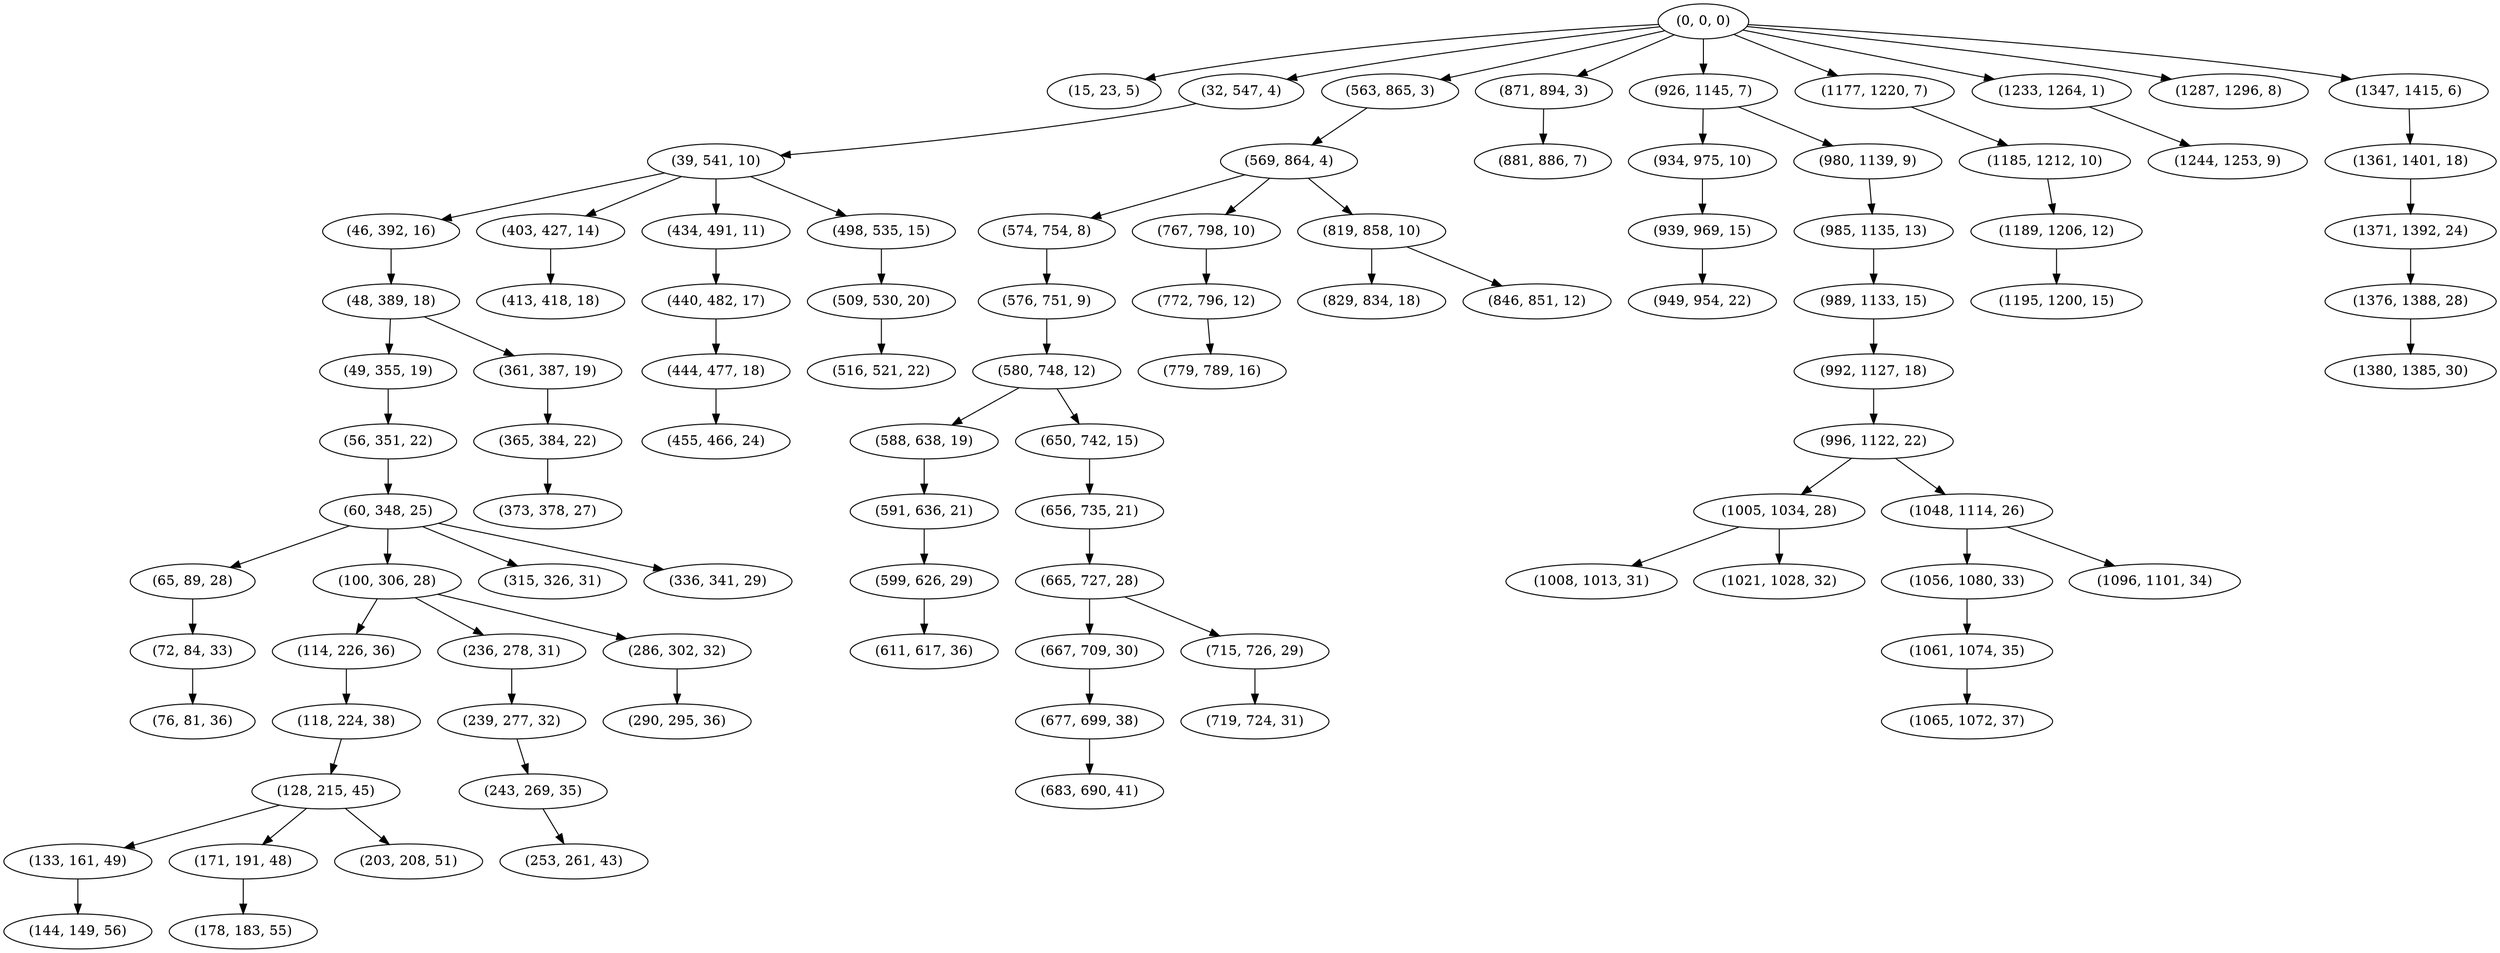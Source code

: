 digraph tree {
    "(0, 0, 0)";
    "(15, 23, 5)";
    "(32, 547, 4)";
    "(39, 541, 10)";
    "(46, 392, 16)";
    "(48, 389, 18)";
    "(49, 355, 19)";
    "(56, 351, 22)";
    "(60, 348, 25)";
    "(65, 89, 28)";
    "(72, 84, 33)";
    "(76, 81, 36)";
    "(100, 306, 28)";
    "(114, 226, 36)";
    "(118, 224, 38)";
    "(128, 215, 45)";
    "(133, 161, 49)";
    "(144, 149, 56)";
    "(171, 191, 48)";
    "(178, 183, 55)";
    "(203, 208, 51)";
    "(236, 278, 31)";
    "(239, 277, 32)";
    "(243, 269, 35)";
    "(253, 261, 43)";
    "(286, 302, 32)";
    "(290, 295, 36)";
    "(315, 326, 31)";
    "(336, 341, 29)";
    "(361, 387, 19)";
    "(365, 384, 22)";
    "(373, 378, 27)";
    "(403, 427, 14)";
    "(413, 418, 18)";
    "(434, 491, 11)";
    "(440, 482, 17)";
    "(444, 477, 18)";
    "(455, 466, 24)";
    "(498, 535, 15)";
    "(509, 530, 20)";
    "(516, 521, 22)";
    "(563, 865, 3)";
    "(569, 864, 4)";
    "(574, 754, 8)";
    "(576, 751, 9)";
    "(580, 748, 12)";
    "(588, 638, 19)";
    "(591, 636, 21)";
    "(599, 626, 29)";
    "(611, 617, 36)";
    "(650, 742, 15)";
    "(656, 735, 21)";
    "(665, 727, 28)";
    "(667, 709, 30)";
    "(677, 699, 38)";
    "(683, 690, 41)";
    "(715, 726, 29)";
    "(719, 724, 31)";
    "(767, 798, 10)";
    "(772, 796, 12)";
    "(779, 789, 16)";
    "(819, 858, 10)";
    "(829, 834, 18)";
    "(846, 851, 12)";
    "(871, 894, 3)";
    "(881, 886, 7)";
    "(926, 1145, 7)";
    "(934, 975, 10)";
    "(939, 969, 15)";
    "(949, 954, 22)";
    "(980, 1139, 9)";
    "(985, 1135, 13)";
    "(989, 1133, 15)";
    "(992, 1127, 18)";
    "(996, 1122, 22)";
    "(1005, 1034, 28)";
    "(1008, 1013, 31)";
    "(1021, 1028, 32)";
    "(1048, 1114, 26)";
    "(1056, 1080, 33)";
    "(1061, 1074, 35)";
    "(1065, 1072, 37)";
    "(1096, 1101, 34)";
    "(1177, 1220, 7)";
    "(1185, 1212, 10)";
    "(1189, 1206, 12)";
    "(1195, 1200, 15)";
    "(1233, 1264, 1)";
    "(1244, 1253, 9)";
    "(1287, 1296, 8)";
    "(1347, 1415, 6)";
    "(1361, 1401, 18)";
    "(1371, 1392, 24)";
    "(1376, 1388, 28)";
    "(1380, 1385, 30)";
    "(0, 0, 0)" -> "(15, 23, 5)";
    "(0, 0, 0)" -> "(32, 547, 4)";
    "(0, 0, 0)" -> "(563, 865, 3)";
    "(0, 0, 0)" -> "(871, 894, 3)";
    "(0, 0, 0)" -> "(926, 1145, 7)";
    "(0, 0, 0)" -> "(1177, 1220, 7)";
    "(0, 0, 0)" -> "(1233, 1264, 1)";
    "(0, 0, 0)" -> "(1287, 1296, 8)";
    "(0, 0, 0)" -> "(1347, 1415, 6)";
    "(32, 547, 4)" -> "(39, 541, 10)";
    "(39, 541, 10)" -> "(46, 392, 16)";
    "(39, 541, 10)" -> "(403, 427, 14)";
    "(39, 541, 10)" -> "(434, 491, 11)";
    "(39, 541, 10)" -> "(498, 535, 15)";
    "(46, 392, 16)" -> "(48, 389, 18)";
    "(48, 389, 18)" -> "(49, 355, 19)";
    "(48, 389, 18)" -> "(361, 387, 19)";
    "(49, 355, 19)" -> "(56, 351, 22)";
    "(56, 351, 22)" -> "(60, 348, 25)";
    "(60, 348, 25)" -> "(65, 89, 28)";
    "(60, 348, 25)" -> "(100, 306, 28)";
    "(60, 348, 25)" -> "(315, 326, 31)";
    "(60, 348, 25)" -> "(336, 341, 29)";
    "(65, 89, 28)" -> "(72, 84, 33)";
    "(72, 84, 33)" -> "(76, 81, 36)";
    "(100, 306, 28)" -> "(114, 226, 36)";
    "(100, 306, 28)" -> "(236, 278, 31)";
    "(100, 306, 28)" -> "(286, 302, 32)";
    "(114, 226, 36)" -> "(118, 224, 38)";
    "(118, 224, 38)" -> "(128, 215, 45)";
    "(128, 215, 45)" -> "(133, 161, 49)";
    "(128, 215, 45)" -> "(171, 191, 48)";
    "(128, 215, 45)" -> "(203, 208, 51)";
    "(133, 161, 49)" -> "(144, 149, 56)";
    "(171, 191, 48)" -> "(178, 183, 55)";
    "(236, 278, 31)" -> "(239, 277, 32)";
    "(239, 277, 32)" -> "(243, 269, 35)";
    "(243, 269, 35)" -> "(253, 261, 43)";
    "(286, 302, 32)" -> "(290, 295, 36)";
    "(361, 387, 19)" -> "(365, 384, 22)";
    "(365, 384, 22)" -> "(373, 378, 27)";
    "(403, 427, 14)" -> "(413, 418, 18)";
    "(434, 491, 11)" -> "(440, 482, 17)";
    "(440, 482, 17)" -> "(444, 477, 18)";
    "(444, 477, 18)" -> "(455, 466, 24)";
    "(498, 535, 15)" -> "(509, 530, 20)";
    "(509, 530, 20)" -> "(516, 521, 22)";
    "(563, 865, 3)" -> "(569, 864, 4)";
    "(569, 864, 4)" -> "(574, 754, 8)";
    "(569, 864, 4)" -> "(767, 798, 10)";
    "(569, 864, 4)" -> "(819, 858, 10)";
    "(574, 754, 8)" -> "(576, 751, 9)";
    "(576, 751, 9)" -> "(580, 748, 12)";
    "(580, 748, 12)" -> "(588, 638, 19)";
    "(580, 748, 12)" -> "(650, 742, 15)";
    "(588, 638, 19)" -> "(591, 636, 21)";
    "(591, 636, 21)" -> "(599, 626, 29)";
    "(599, 626, 29)" -> "(611, 617, 36)";
    "(650, 742, 15)" -> "(656, 735, 21)";
    "(656, 735, 21)" -> "(665, 727, 28)";
    "(665, 727, 28)" -> "(667, 709, 30)";
    "(665, 727, 28)" -> "(715, 726, 29)";
    "(667, 709, 30)" -> "(677, 699, 38)";
    "(677, 699, 38)" -> "(683, 690, 41)";
    "(715, 726, 29)" -> "(719, 724, 31)";
    "(767, 798, 10)" -> "(772, 796, 12)";
    "(772, 796, 12)" -> "(779, 789, 16)";
    "(819, 858, 10)" -> "(829, 834, 18)";
    "(819, 858, 10)" -> "(846, 851, 12)";
    "(871, 894, 3)" -> "(881, 886, 7)";
    "(926, 1145, 7)" -> "(934, 975, 10)";
    "(926, 1145, 7)" -> "(980, 1139, 9)";
    "(934, 975, 10)" -> "(939, 969, 15)";
    "(939, 969, 15)" -> "(949, 954, 22)";
    "(980, 1139, 9)" -> "(985, 1135, 13)";
    "(985, 1135, 13)" -> "(989, 1133, 15)";
    "(989, 1133, 15)" -> "(992, 1127, 18)";
    "(992, 1127, 18)" -> "(996, 1122, 22)";
    "(996, 1122, 22)" -> "(1005, 1034, 28)";
    "(996, 1122, 22)" -> "(1048, 1114, 26)";
    "(1005, 1034, 28)" -> "(1008, 1013, 31)";
    "(1005, 1034, 28)" -> "(1021, 1028, 32)";
    "(1048, 1114, 26)" -> "(1056, 1080, 33)";
    "(1048, 1114, 26)" -> "(1096, 1101, 34)";
    "(1056, 1080, 33)" -> "(1061, 1074, 35)";
    "(1061, 1074, 35)" -> "(1065, 1072, 37)";
    "(1177, 1220, 7)" -> "(1185, 1212, 10)";
    "(1185, 1212, 10)" -> "(1189, 1206, 12)";
    "(1189, 1206, 12)" -> "(1195, 1200, 15)";
    "(1233, 1264, 1)" -> "(1244, 1253, 9)";
    "(1347, 1415, 6)" -> "(1361, 1401, 18)";
    "(1361, 1401, 18)" -> "(1371, 1392, 24)";
    "(1371, 1392, 24)" -> "(1376, 1388, 28)";
    "(1376, 1388, 28)" -> "(1380, 1385, 30)";
}
